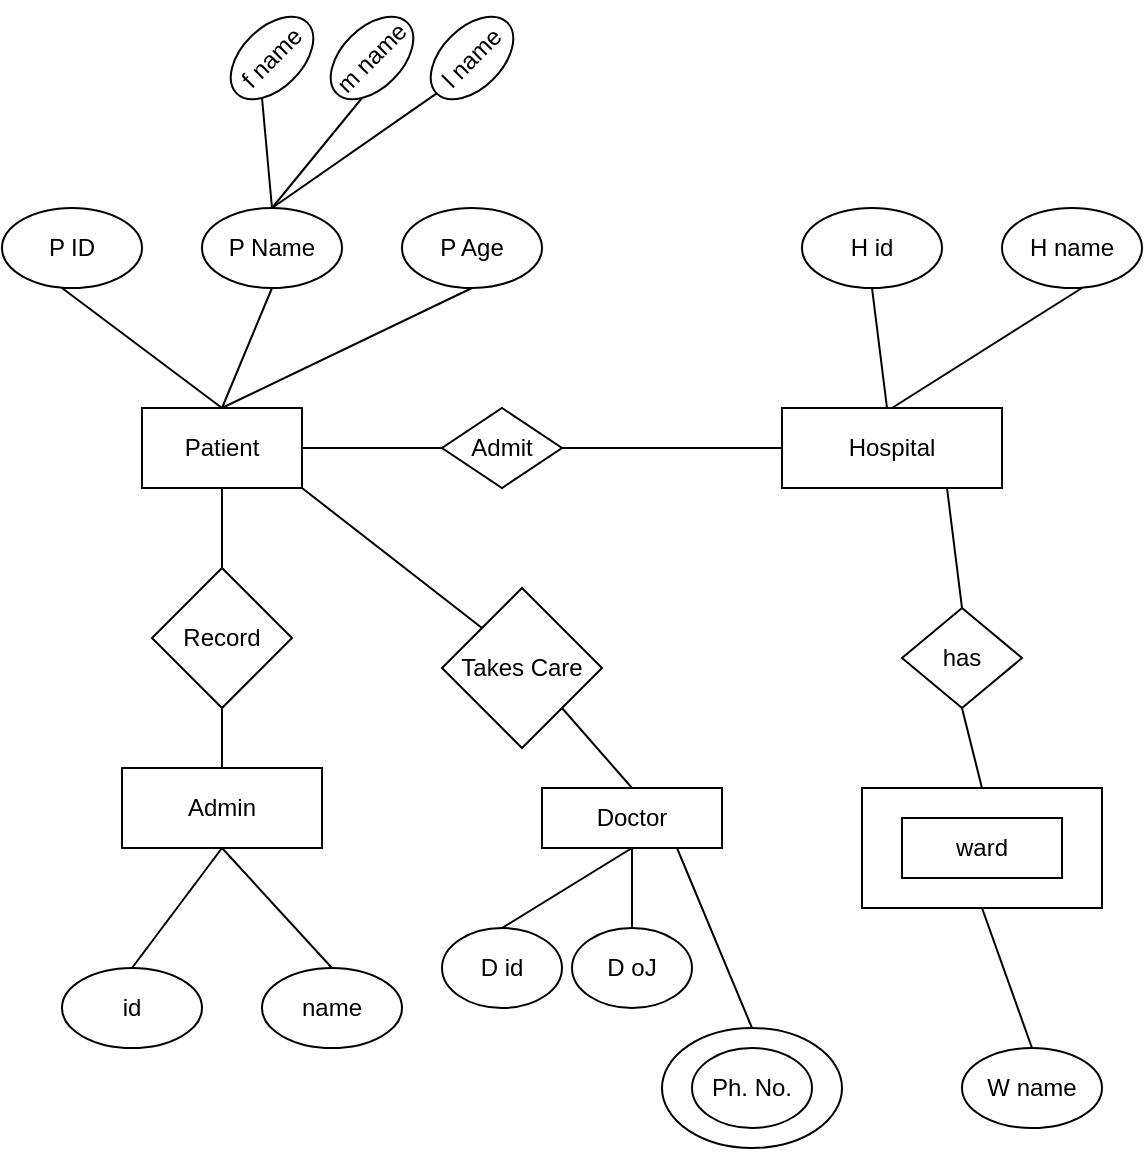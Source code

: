 <mxfile version="20.8.3" type="github">
  <diagram id="QoYsucnsbwY8ZTC6KN19" name="Page-1">
    <mxGraphModel dx="1114" dy="608" grid="1" gridSize="10" guides="1" tooltips="1" connect="1" arrows="1" fold="1" page="1" pageScale="1" pageWidth="850" pageHeight="1100" math="0" shadow="0">
      <root>
        <mxCell id="0" />
        <mxCell id="1" parent="0" />
        <mxCell id="-RP_xck8i3FuEqNdH6V9-46" value="" style="rounded=0;whiteSpace=wrap;html=1;labelBackgroundColor=none;" vertex="1" parent="1">
          <mxGeometry x="520" y="430" width="120" height="60" as="geometry" />
        </mxCell>
        <mxCell id="-RP_xck8i3FuEqNdH6V9-1" value="Patient" style="rounded=0;whiteSpace=wrap;html=1;labelBackgroundColor=none;" vertex="1" parent="1">
          <mxGeometry x="160" y="240" width="80" height="40" as="geometry" />
        </mxCell>
        <mxCell id="-RP_xck8i3FuEqNdH6V9-2" value="P Age" style="ellipse;whiteSpace=wrap;html=1;labelBackgroundColor=none;" vertex="1" parent="1">
          <mxGeometry x="290" y="140" width="70" height="40" as="geometry" />
        </mxCell>
        <mxCell id="-RP_xck8i3FuEqNdH6V9-3" value="P Name" style="ellipse;whiteSpace=wrap;html=1;labelBackgroundColor=none;" vertex="1" parent="1">
          <mxGeometry x="190" y="140" width="70" height="40" as="geometry" />
        </mxCell>
        <mxCell id="-RP_xck8i3FuEqNdH6V9-4" value="P ID" style="ellipse;whiteSpace=wrap;html=1;labelBackgroundColor=none;" vertex="1" parent="1">
          <mxGeometry x="90" y="140" width="70" height="40" as="geometry" />
        </mxCell>
        <mxCell id="-RP_xck8i3FuEqNdH6V9-5" value="" style="endArrow=none;html=1;rounded=0;exitX=0.5;exitY=0;exitDx=0;exitDy=0;labelBackgroundColor=none;fontColor=default;" edge="1" parent="1" source="-RP_xck8i3FuEqNdH6V9-1">
          <mxGeometry width="50" height="50" relative="1" as="geometry">
            <mxPoint x="70" y="230" as="sourcePoint" />
            <mxPoint x="120" y="180" as="targetPoint" />
          </mxGeometry>
        </mxCell>
        <mxCell id="-RP_xck8i3FuEqNdH6V9-6" value="" style="endArrow=none;html=1;rounded=0;entryX=0.5;entryY=1;entryDx=0;entryDy=0;labelBackgroundColor=none;fontColor=default;" edge="1" parent="1" target="-RP_xck8i3FuEqNdH6V9-3">
          <mxGeometry width="50" height="50" relative="1" as="geometry">
            <mxPoint x="200" y="240" as="sourcePoint" />
            <mxPoint x="230" y="180" as="targetPoint" />
          </mxGeometry>
        </mxCell>
        <mxCell id="-RP_xck8i3FuEqNdH6V9-7" value="" style="endArrow=none;html=1;rounded=0;entryX=0.5;entryY=1;entryDx=0;entryDy=0;exitX=0.5;exitY=0;exitDx=0;exitDy=0;labelBackgroundColor=none;fontColor=default;" edge="1" parent="1" source="-RP_xck8i3FuEqNdH6V9-1" target="-RP_xck8i3FuEqNdH6V9-2">
          <mxGeometry width="50" height="50" relative="1" as="geometry">
            <mxPoint x="400" y="340" as="sourcePoint" />
            <mxPoint x="450" y="290" as="targetPoint" />
          </mxGeometry>
        </mxCell>
        <mxCell id="-RP_xck8i3FuEqNdH6V9-8" value="l name" style="ellipse;whiteSpace=wrap;html=1;rotation=-45;labelBackgroundColor=none;" vertex="1" parent="1">
          <mxGeometry x="300" y="50" width="50" height="30" as="geometry" />
        </mxCell>
        <mxCell id="-RP_xck8i3FuEqNdH6V9-9" value="m name" style="ellipse;whiteSpace=wrap;html=1;rotation=-45;labelBackgroundColor=none;" vertex="1" parent="1">
          <mxGeometry x="250" y="50" width="50" height="30" as="geometry" />
        </mxCell>
        <mxCell id="-RP_xck8i3FuEqNdH6V9-10" value="f name" style="ellipse;whiteSpace=wrap;html=1;rotation=-45;labelBackgroundColor=none;" vertex="1" parent="1">
          <mxGeometry x="200" y="50" width="50" height="30" as="geometry" />
        </mxCell>
        <mxCell id="-RP_xck8i3FuEqNdH6V9-11" value="Admit" style="rhombus;whiteSpace=wrap;html=1;labelBackgroundColor=none;" vertex="1" parent="1">
          <mxGeometry x="310" y="240" width="60" height="40" as="geometry" />
        </mxCell>
        <mxCell id="-RP_xck8i3FuEqNdH6V9-12" value="" style="endArrow=none;html=1;rounded=0;entryX=0;entryY=1;entryDx=0;entryDy=0;exitX=0.5;exitY=0;exitDx=0;exitDy=0;labelBackgroundColor=none;fontColor=default;" edge="1" parent="1" source="-RP_xck8i3FuEqNdH6V9-3" target="-RP_xck8i3FuEqNdH6V9-10">
          <mxGeometry width="50" height="50" relative="1" as="geometry">
            <mxPoint x="400" y="340" as="sourcePoint" />
            <mxPoint x="450" y="290" as="targetPoint" />
          </mxGeometry>
        </mxCell>
        <mxCell id="-RP_xck8i3FuEqNdH6V9-13" value="" style="endArrow=none;html=1;rounded=0;entryX=0;entryY=0.5;entryDx=0;entryDy=0;exitX=0.5;exitY=0;exitDx=0;exitDy=0;labelBackgroundColor=none;fontColor=default;" edge="1" parent="1" source="-RP_xck8i3FuEqNdH6V9-3" target="-RP_xck8i3FuEqNdH6V9-8">
          <mxGeometry width="50" height="50" relative="1" as="geometry">
            <mxPoint x="400" y="340" as="sourcePoint" />
            <mxPoint x="450" y="290" as="targetPoint" />
          </mxGeometry>
        </mxCell>
        <mxCell id="-RP_xck8i3FuEqNdH6V9-14" value="" style="endArrow=none;html=1;rounded=0;entryX=0;entryY=1;entryDx=0;entryDy=0;exitX=0.5;exitY=0;exitDx=0;exitDy=0;labelBackgroundColor=none;fontColor=default;" edge="1" parent="1" source="-RP_xck8i3FuEqNdH6V9-3" target="-RP_xck8i3FuEqNdH6V9-9">
          <mxGeometry width="50" height="50" relative="1" as="geometry">
            <mxPoint x="400" y="340" as="sourcePoint" />
            <mxPoint x="450" y="290" as="targetPoint" />
          </mxGeometry>
        </mxCell>
        <mxCell id="-RP_xck8i3FuEqNdH6V9-15" value="Hospital" style="rounded=0;whiteSpace=wrap;html=1;labelBackgroundColor=none;" vertex="1" parent="1">
          <mxGeometry x="480" y="240" width="110" height="40" as="geometry" />
        </mxCell>
        <mxCell id="-RP_xck8i3FuEqNdH6V9-16" value="H id" style="ellipse;whiteSpace=wrap;html=1;labelBackgroundColor=none;" vertex="1" parent="1">
          <mxGeometry x="490" y="140" width="70" height="40" as="geometry" />
        </mxCell>
        <mxCell id="-RP_xck8i3FuEqNdH6V9-17" value="H name" style="ellipse;whiteSpace=wrap;html=1;labelBackgroundColor=none;" vertex="1" parent="1">
          <mxGeometry x="590" y="140" width="70" height="40" as="geometry" />
        </mxCell>
        <mxCell id="-RP_xck8i3FuEqNdH6V9-18" value="" style="endArrow=none;html=1;rounded=0;entryX=0.5;entryY=1;entryDx=0;entryDy=0;labelBackgroundColor=none;fontColor=default;" edge="1" parent="1" source="-RP_xck8i3FuEqNdH6V9-15" target="-RP_xck8i3FuEqNdH6V9-16">
          <mxGeometry width="50" height="50" relative="1" as="geometry">
            <mxPoint x="400" y="340" as="sourcePoint" />
            <mxPoint x="450" y="290" as="targetPoint" />
          </mxGeometry>
        </mxCell>
        <mxCell id="-RP_xck8i3FuEqNdH6V9-19" value="" style="endArrow=none;html=1;rounded=0;exitX=0.5;exitY=0;exitDx=0;exitDy=0;labelBackgroundColor=none;fontColor=default;" edge="1" parent="1" source="-RP_xck8i3FuEqNdH6V9-15">
          <mxGeometry width="50" height="50" relative="1" as="geometry">
            <mxPoint x="580" y="230" as="sourcePoint" />
            <mxPoint x="630" y="180" as="targetPoint" />
          </mxGeometry>
        </mxCell>
        <mxCell id="-RP_xck8i3FuEqNdH6V9-21" value="" style="endArrow=none;html=1;rounded=0;exitX=1;exitY=0.5;exitDx=0;exitDy=0;entryX=0;entryY=0.5;entryDx=0;entryDy=0;labelBackgroundColor=none;fontColor=default;" edge="1" parent="1" source="-RP_xck8i3FuEqNdH6V9-11" target="-RP_xck8i3FuEqNdH6V9-15">
          <mxGeometry width="50" height="50" relative="1" as="geometry">
            <mxPoint x="400" y="240" as="sourcePoint" />
            <mxPoint x="450" y="190" as="targetPoint" />
          </mxGeometry>
        </mxCell>
        <mxCell id="-RP_xck8i3FuEqNdH6V9-22" value="" style="endArrow=none;html=1;rounded=0;exitX=1;exitY=0.5;exitDx=0;exitDy=0;entryX=0;entryY=0.5;entryDx=0;entryDy=0;labelBackgroundColor=none;fontColor=default;" edge="1" parent="1" source="-RP_xck8i3FuEqNdH6V9-1" target="-RP_xck8i3FuEqNdH6V9-11">
          <mxGeometry width="50" height="50" relative="1" as="geometry">
            <mxPoint x="400" y="240" as="sourcePoint" />
            <mxPoint x="450" y="190" as="targetPoint" />
          </mxGeometry>
        </mxCell>
        <mxCell id="-RP_xck8i3FuEqNdH6V9-23" value="Record" style="rhombus;whiteSpace=wrap;html=1;labelBackgroundColor=none;" vertex="1" parent="1">
          <mxGeometry x="165" y="320" width="70" height="70" as="geometry" />
        </mxCell>
        <mxCell id="-RP_xck8i3FuEqNdH6V9-24" value="" style="endArrow=none;html=1;rounded=0;exitX=0.5;exitY=0;exitDx=0;exitDy=0;entryX=0.5;entryY=1;entryDx=0;entryDy=0;labelBackgroundColor=none;fontColor=default;" edge="1" parent="1" source="-RP_xck8i3FuEqNdH6V9-23" target="-RP_xck8i3FuEqNdH6V9-1">
          <mxGeometry width="50" height="50" relative="1" as="geometry">
            <mxPoint x="400" y="240" as="sourcePoint" />
            <mxPoint x="450" y="190" as="targetPoint" />
          </mxGeometry>
        </mxCell>
        <mxCell id="-RP_xck8i3FuEqNdH6V9-25" value="Admin" style="rounded=0;whiteSpace=wrap;html=1;labelBackgroundColor=none;" vertex="1" parent="1">
          <mxGeometry x="150" y="420" width="100" height="40" as="geometry" />
        </mxCell>
        <mxCell id="-RP_xck8i3FuEqNdH6V9-26" value="" style="endArrow=none;html=1;rounded=0;exitX=0.5;exitY=0;exitDx=0;exitDy=0;labelBackgroundColor=none;fontColor=default;" edge="1" parent="1" source="-RP_xck8i3FuEqNdH6V9-25">
          <mxGeometry width="50" height="50" relative="1" as="geometry">
            <mxPoint x="150" y="440" as="sourcePoint" />
            <mxPoint x="200" y="390" as="targetPoint" />
          </mxGeometry>
        </mxCell>
        <mxCell id="-RP_xck8i3FuEqNdH6V9-27" value="name" style="ellipse;whiteSpace=wrap;html=1;labelBackgroundColor=none;" vertex="1" parent="1">
          <mxGeometry x="220" y="520" width="70" height="40" as="geometry" />
        </mxCell>
        <mxCell id="-RP_xck8i3FuEqNdH6V9-28" value="id" style="ellipse;whiteSpace=wrap;html=1;labelBackgroundColor=none;" vertex="1" parent="1">
          <mxGeometry x="120" y="520" width="70" height="40" as="geometry" />
        </mxCell>
        <mxCell id="-RP_xck8i3FuEqNdH6V9-29" value="" style="endArrow=none;html=1;rounded=0;entryX=0.5;entryY=0;entryDx=0;entryDy=0;exitX=0.5;exitY=1;exitDx=0;exitDy=0;labelBackgroundColor=none;fontColor=default;" edge="1" parent="1" source="-RP_xck8i3FuEqNdH6V9-25" target="-RP_xck8i3FuEqNdH6V9-27">
          <mxGeometry width="50" height="50" relative="1" as="geometry">
            <mxPoint x="400" y="350" as="sourcePoint" />
            <mxPoint x="450" y="300" as="targetPoint" />
          </mxGeometry>
        </mxCell>
        <mxCell id="-RP_xck8i3FuEqNdH6V9-30" value="" style="endArrow=none;html=1;rounded=0;exitX=0.5;exitY=0;exitDx=0;exitDy=0;entryX=0.5;entryY=1;entryDx=0;entryDy=0;labelBackgroundColor=none;fontColor=default;" edge="1" parent="1" source="-RP_xck8i3FuEqNdH6V9-28" target="-RP_xck8i3FuEqNdH6V9-25">
          <mxGeometry width="50" height="50" relative="1" as="geometry">
            <mxPoint x="400" y="350" as="sourcePoint" />
            <mxPoint x="450" y="300" as="targetPoint" />
          </mxGeometry>
        </mxCell>
        <mxCell id="-RP_xck8i3FuEqNdH6V9-31" value="Takes Care" style="rhombus;whiteSpace=wrap;html=1;rotation=0;labelBackgroundColor=none;" vertex="1" parent="1">
          <mxGeometry x="310" y="330" width="80" height="80" as="geometry" />
        </mxCell>
        <mxCell id="-RP_xck8i3FuEqNdH6V9-32" value="" style="endArrow=none;html=1;rounded=0;entryX=1;entryY=1;entryDx=0;entryDy=0;exitX=0;exitY=0;exitDx=0;exitDy=0;labelBackgroundColor=none;fontColor=default;" edge="1" parent="1" source="-RP_xck8i3FuEqNdH6V9-31" target="-RP_xck8i3FuEqNdH6V9-1">
          <mxGeometry width="50" height="50" relative="1" as="geometry">
            <mxPoint x="400" y="350" as="sourcePoint" />
            <mxPoint x="450" y="300" as="targetPoint" />
          </mxGeometry>
        </mxCell>
        <mxCell id="-RP_xck8i3FuEqNdH6V9-34" value="has" style="rhombus;whiteSpace=wrap;html=1;labelBackgroundColor=none;" vertex="1" parent="1">
          <mxGeometry x="540" y="340" width="60" height="50" as="geometry" />
        </mxCell>
        <mxCell id="-RP_xck8i3FuEqNdH6V9-35" value="ward" style="rounded=0;whiteSpace=wrap;html=1;labelBackgroundColor=none;" vertex="1" parent="1">
          <mxGeometry x="540" y="445" width="80" height="30" as="geometry" />
        </mxCell>
        <mxCell id="-RP_xck8i3FuEqNdH6V9-36" value="" style="endArrow=none;html=1;rounded=0;entryX=0.5;entryY=1;entryDx=0;entryDy=0;exitX=0.5;exitY=0;exitDx=0;exitDy=0;labelBackgroundColor=none;fontColor=default;" edge="1" parent="1" source="-RP_xck8i3FuEqNdH6V9-46" target="-RP_xck8i3FuEqNdH6V9-34">
          <mxGeometry width="50" height="50" relative="1" as="geometry">
            <mxPoint x="400" y="380" as="sourcePoint" />
            <mxPoint x="570" y="420" as="targetPoint" />
          </mxGeometry>
        </mxCell>
        <mxCell id="-RP_xck8i3FuEqNdH6V9-37" value="" style="endArrow=none;html=1;rounded=0;entryX=0.75;entryY=1;entryDx=0;entryDy=0;exitX=0.5;exitY=0;exitDx=0;exitDy=0;labelBackgroundColor=none;fontColor=default;" edge="1" parent="1" source="-RP_xck8i3FuEqNdH6V9-34" target="-RP_xck8i3FuEqNdH6V9-15">
          <mxGeometry width="50" height="50" relative="1" as="geometry">
            <mxPoint x="400" y="350" as="sourcePoint" />
            <mxPoint x="450" y="300" as="targetPoint" />
          </mxGeometry>
        </mxCell>
        <mxCell id="-RP_xck8i3FuEqNdH6V9-38" value="W name" style="ellipse;whiteSpace=wrap;html=1;labelBackgroundColor=none;" vertex="1" parent="1">
          <mxGeometry x="570" y="560" width="70" height="40" as="geometry" />
        </mxCell>
        <mxCell id="-RP_xck8i3FuEqNdH6V9-39" value="" style="endArrow=none;html=1;rounded=0;entryX=0.5;entryY=1;entryDx=0;entryDy=0;exitX=0.5;exitY=0;exitDx=0;exitDy=0;labelBackgroundColor=none;fontColor=default;" edge="1" parent="1" source="-RP_xck8i3FuEqNdH6V9-38" target="-RP_xck8i3FuEqNdH6V9-46">
          <mxGeometry width="50" height="50" relative="1" as="geometry">
            <mxPoint x="400" y="350" as="sourcePoint" />
            <mxPoint x="450" y="300" as="targetPoint" />
          </mxGeometry>
        </mxCell>
        <mxCell id="-RP_xck8i3FuEqNdH6V9-40" value="Doctor" style="rounded=0;whiteSpace=wrap;html=1;labelBackgroundColor=none;" vertex="1" parent="1">
          <mxGeometry x="360" y="430" width="90" height="30" as="geometry" />
        </mxCell>
        <mxCell id="-RP_xck8i3FuEqNdH6V9-41" value="" style="endArrow=none;html=1;rounded=0;exitX=1;exitY=1;exitDx=0;exitDy=0;entryX=0.5;entryY=0;entryDx=0;entryDy=0;labelBackgroundColor=none;fontColor=default;" edge="1" parent="1" source="-RP_xck8i3FuEqNdH6V9-31" target="-RP_xck8i3FuEqNdH6V9-40">
          <mxGeometry width="50" height="50" relative="1" as="geometry">
            <mxPoint x="400" y="350" as="sourcePoint" />
            <mxPoint x="450" y="300" as="targetPoint" />
          </mxGeometry>
        </mxCell>
        <mxCell id="-RP_xck8i3FuEqNdH6V9-42" value="D id" style="ellipse;whiteSpace=wrap;html=1;labelBackgroundColor=none;" vertex="1" parent="1">
          <mxGeometry x="310" y="500" width="60" height="40" as="geometry" />
        </mxCell>
        <mxCell id="-RP_xck8i3FuEqNdH6V9-43" value="D oJ" style="ellipse;whiteSpace=wrap;html=1;labelBackgroundColor=none;" vertex="1" parent="1">
          <mxGeometry x="375" y="500" width="60" height="40" as="geometry" />
        </mxCell>
        <mxCell id="-RP_xck8i3FuEqNdH6V9-44" value="" style="endArrow=none;html=1;rounded=0;exitX=0.5;exitY=0;exitDx=0;exitDy=0;entryX=0.5;entryY=1;entryDx=0;entryDy=0;labelBackgroundColor=none;fontColor=default;" edge="1" parent="1" source="-RP_xck8i3FuEqNdH6V9-43" target="-RP_xck8i3FuEqNdH6V9-40">
          <mxGeometry width="50" height="50" relative="1" as="geometry">
            <mxPoint x="400" y="350" as="sourcePoint" />
            <mxPoint x="450" y="300" as="targetPoint" />
          </mxGeometry>
        </mxCell>
        <mxCell id="-RP_xck8i3FuEqNdH6V9-45" value="" style="endArrow=none;html=1;rounded=0;exitX=0.5;exitY=0;exitDx=0;exitDy=0;entryX=0.5;entryY=1;entryDx=0;entryDy=0;labelBackgroundColor=none;fontColor=default;" edge="1" parent="1" source="-RP_xck8i3FuEqNdH6V9-42" target="-RP_xck8i3FuEqNdH6V9-40">
          <mxGeometry width="50" height="50" relative="1" as="geometry">
            <mxPoint x="400" y="350" as="sourcePoint" />
            <mxPoint x="450" y="300" as="targetPoint" />
          </mxGeometry>
        </mxCell>
        <mxCell id="-RP_xck8i3FuEqNdH6V9-48" value="" style="ellipse;whiteSpace=wrap;html=1;labelBackgroundColor=none;" vertex="1" parent="1">
          <mxGeometry x="420" y="550" width="90" height="60" as="geometry" />
        </mxCell>
        <mxCell id="-RP_xck8i3FuEqNdH6V9-49" value="Ph. No." style="ellipse;whiteSpace=wrap;html=1;labelBackgroundColor=none;" vertex="1" parent="1">
          <mxGeometry x="435" y="560" width="60" height="40" as="geometry" />
        </mxCell>
        <mxCell id="-RP_xck8i3FuEqNdH6V9-51" value="" style="endArrow=none;html=1;rounded=0;exitX=0.5;exitY=0;exitDx=0;exitDy=0;entryX=0.75;entryY=1;entryDx=0;entryDy=0;labelBackgroundColor=none;fontColor=default;" edge="1" parent="1" source="-RP_xck8i3FuEqNdH6V9-48" target="-RP_xck8i3FuEqNdH6V9-40">
          <mxGeometry width="50" height="50" relative="1" as="geometry">
            <mxPoint x="700" y="350" as="sourcePoint" />
            <mxPoint x="750" y="300" as="targetPoint" />
          </mxGeometry>
        </mxCell>
      </root>
    </mxGraphModel>
  </diagram>
</mxfile>
